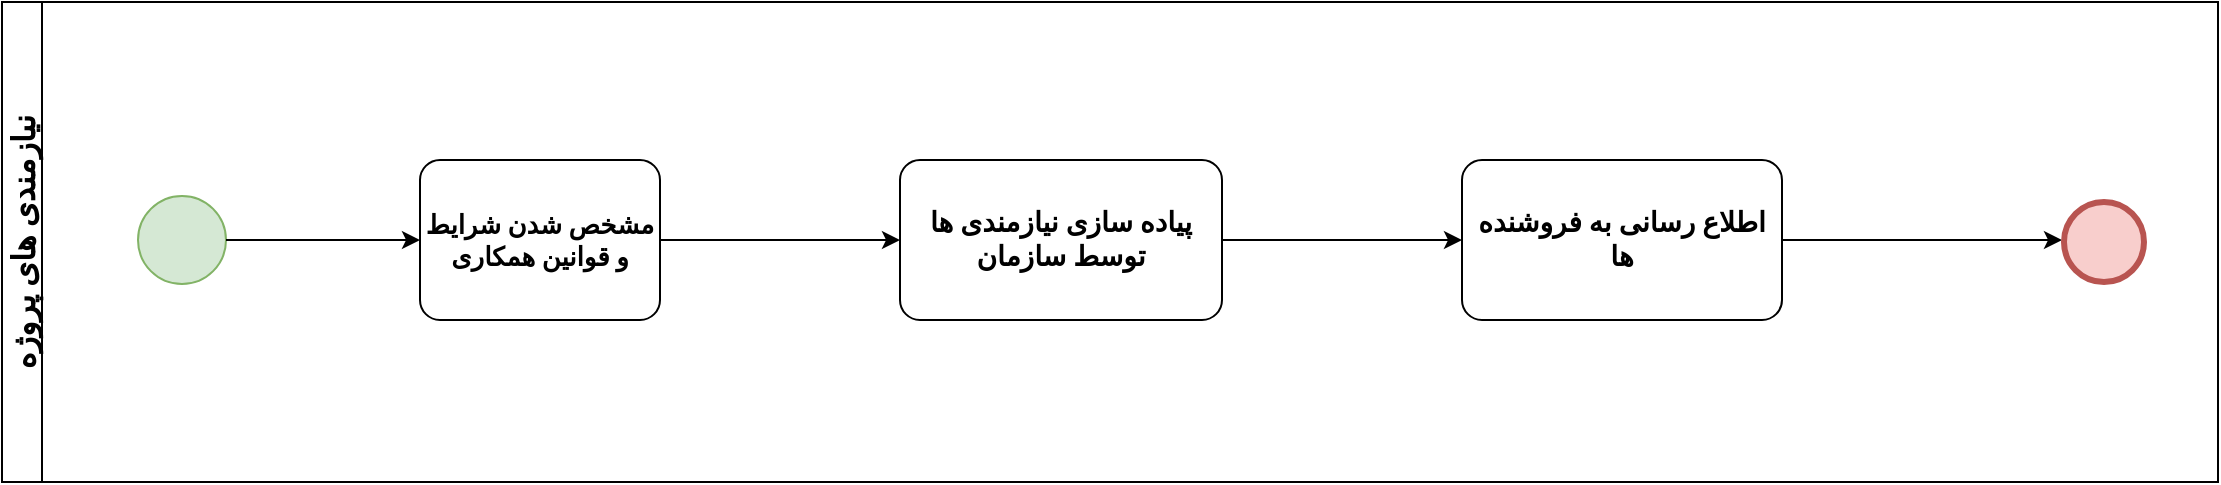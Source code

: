 <mxfile version="22.1.7" type="google" pages="3">
  <diagram name="Project Requirements" id="TyNxZk5SOkfh-0pnhYMA">
    <mxGraphModel grid="1" page="1" gridSize="10" guides="1" tooltips="1" connect="1" arrows="1" fold="1" pageScale="1" pageWidth="1169" pageHeight="827" background="none" math="0" shadow="0">
      <root>
        <mxCell id="p0HO7M8mRJkpUF3XOM-y-0" />
        <mxCell id="p0HO7M8mRJkpUF3XOM-y-1" parent="p0HO7M8mRJkpUF3XOM-y-0" />
        <mxCell id="p0HO7M8mRJkpUF3XOM-y-7" value="&lt;font style=&quot;font-size: 16px;&quot; face=&quot;Tahoma&quot;&gt;نیازمندی های پروژه&lt;/font&gt;" style="swimlane;html=1;childLayout=stackLayout;resizeParent=1;resizeParentMax=0;horizontal=0;startSize=20;horizontalStack=0;whiteSpace=wrap;" vertex="1" parent="p0HO7M8mRJkpUF3XOM-y-1">
          <mxGeometry x="92" y="-526" width="1108" height="240" as="geometry" />
        </mxCell>
        <mxCell id="p0HO7M8mRJkpUF3XOM-y-8" value="" style="points=[[0.145,0.145,0],[0.5,0,0],[0.855,0.145,0],[1,0.5,0],[0.855,0.855,0],[0.5,1,0],[0.145,0.855,0],[0,0.5,0]];shape=mxgraph.bpmn.event;html=1;verticalLabelPosition=bottom;labelBackgroundColor=#ffffff;verticalAlign=top;align=center;perimeter=ellipsePerimeter;outlineConnect=0;aspect=fixed;outline=standard;symbol=general;fillColor=#d5e8d4;strokeColor=#82b366;" vertex="1" parent="p0HO7M8mRJkpUF3XOM-y-1">
          <mxGeometry x="160" y="-429" width="44" height="44" as="geometry" />
        </mxCell>
        <mxCell id="p0HO7M8mRJkpUF3XOM-y-9" value="&lt;font style=&quot;font-size: 13px;&quot; face=&quot;Tahoma&quot;&gt;&lt;b&gt;مشخص شدن شرایط و قوانین همکاری&lt;/b&gt;&lt;/font&gt;&lt;span id=&quot;docs-internal-guid-c54ab22c-7fff-621e-ea9a-f7a90656187b&quot;&gt;&lt;/span&gt;&lt;span id=&quot;docs-internal-guid-c54ab22c-7fff-621e-ea9a-f7a90656187b&quot;&gt;&lt;/span&gt;" style="points=[[0.25,0,0],[0.5,0,0],[0.75,0,0],[1,0.25,0],[1,0.5,0],[1,0.75,0],[0.75,1,0],[0.5,1,0],[0.25,1,0],[0,0.75,0],[0,0.5,0],[0,0.25,0]];shape=mxgraph.bpmn.task;whiteSpace=wrap;rectStyle=rounded;size=10;html=1;container=1;expand=0;collapsible=0;taskMarker=abstract;" vertex="1" parent="p0HO7M8mRJkpUF3XOM-y-1">
          <mxGeometry x="301" y="-447" width="120" height="80" as="geometry" />
        </mxCell>
        <mxCell id="p0HO7M8mRJkpUF3XOM-y-10" value="&lt;font style=&quot;font-size: 14px;&quot; face=&quot;Tahoma&quot;&gt;&lt;b&gt;پیاده سازی نیازمندی ها توسط سازمان&lt;/b&gt;&lt;/font&gt;&lt;span id=&quot;docs-internal-guid-b073a8cf-7fff-5089-b941-b33d490f5552&quot;&gt;&lt;/span&gt;" style="points=[[0.25,0,0],[0.5,0,0],[0.75,0,0],[1,0.25,0],[1,0.5,0],[1,0.75,0],[0.75,1,0],[0.5,1,0],[0.25,1,0],[0,0.75,0],[0,0.5,0],[0,0.25,0]];shape=mxgraph.bpmn.task;whiteSpace=wrap;rectStyle=rounded;size=10;html=1;container=1;expand=0;collapsible=0;taskMarker=abstract;" vertex="1" parent="p0HO7M8mRJkpUF3XOM-y-1">
          <mxGeometry x="541" y="-447" width="161" height="80" as="geometry" />
        </mxCell>
        <mxCell id="p0HO7M8mRJkpUF3XOM-y-11" style="edgeStyle=orthogonalEdgeStyle;rounded=0;orthogonalLoop=1;jettySize=auto;html=1;" edge="1" parent="p0HO7M8mRJkpUF3XOM-y-1" source="p0HO7M8mRJkpUF3XOM-y-12">
          <mxGeometry relative="1" as="geometry">
            <mxPoint x="1122" y="-407" as="targetPoint" />
          </mxGeometry>
        </mxCell>
        <mxCell id="p0HO7M8mRJkpUF3XOM-y-12" value="&lt;font style=&quot;font-size: 14px;&quot; face=&quot;Tahoma&quot;&gt;&lt;b&gt;اطلاع رسانی به فروشنده ها&lt;/b&gt;&lt;/font&gt;" style="points=[[0.25,0,0],[0.5,0,0],[0.75,0,0],[1,0.25,0],[1,0.5,0],[1,0.75,0],[0.75,1,0],[0.5,1,0],[0.25,1,0],[0,0.75,0],[0,0.5,0],[0,0.25,0]];shape=mxgraph.bpmn.task;whiteSpace=wrap;rectStyle=rounded;size=10;html=1;container=1;expand=0;collapsible=0;taskMarker=abstract;" vertex="1" parent="p0HO7M8mRJkpUF3XOM-y-1">
          <mxGeometry x="822" y="-447" width="160" height="80" as="geometry" />
        </mxCell>
        <mxCell id="p0HO7M8mRJkpUF3XOM-y-13" value="" style="points=[[0.145,0.145,0],[0.5,0,0],[0.855,0.145,0],[1,0.5,0],[0.855,0.855,0],[0.5,1,0],[0.145,0.855,0],[0,0.5,0]];shape=mxgraph.bpmn.event;html=1;verticalLabelPosition=bottom;labelBackgroundColor=#ffffff;verticalAlign=top;align=center;perimeter=ellipsePerimeter;outlineConnect=0;aspect=fixed;outline=end;symbol=terminate2;fillColor=#f8cecc;strokeColor=#b85450;" vertex="1" parent="p0HO7M8mRJkpUF3XOM-y-1">
          <mxGeometry x="1123" y="-426" width="40" height="40" as="geometry" />
        </mxCell>
        <mxCell id="p0HO7M8mRJkpUF3XOM-y-14" style="edgeStyle=orthogonalEdgeStyle;rounded=0;orthogonalLoop=1;jettySize=auto;html=1;entryX=0;entryY=0.5;entryDx=0;entryDy=0;entryPerimeter=0;" edge="1" parent="p0HO7M8mRJkpUF3XOM-y-1" source="p0HO7M8mRJkpUF3XOM-y-10" target="p0HO7M8mRJkpUF3XOM-y-12">
          <mxGeometry relative="1" as="geometry" />
        </mxCell>
        <mxCell id="p0HO7M8mRJkpUF3XOM-y-15" style="edgeStyle=orthogonalEdgeStyle;rounded=0;orthogonalLoop=1;jettySize=auto;html=1;exitX=1;exitY=0.5;exitDx=0;exitDy=0;exitPerimeter=0;entryX=0;entryY=0.5;entryDx=0;entryDy=0;entryPerimeter=0;" edge="1" parent="p0HO7M8mRJkpUF3XOM-y-1" source="p0HO7M8mRJkpUF3XOM-y-8" target="p0HO7M8mRJkpUF3XOM-y-9">
          <mxGeometry relative="1" as="geometry" />
        </mxCell>
        <mxCell id="p0HO7M8mRJkpUF3XOM-y-16" style="edgeStyle=orthogonalEdgeStyle;rounded=0;orthogonalLoop=1;jettySize=auto;html=1;exitX=1;exitY=0.5;exitDx=0;exitDy=0;exitPerimeter=0;entryX=0;entryY=0.5;entryDx=0;entryDy=0;entryPerimeter=0;" edge="1" parent="p0HO7M8mRJkpUF3XOM-y-1" source="p0HO7M8mRJkpUF3XOM-y-9" target="p0HO7M8mRJkpUF3XOM-y-10">
          <mxGeometry relative="1" as="geometry" />
        </mxCell>
      </root>
    </mxGraphModel>
  </diagram>
  <diagram id="6a731a19-8d31-9384-78a2-239565b7b9f0" name="Process Design v1.0">
    <mxGraphModel grid="1" page="1" gridSize="10" guides="1" tooltips="1" connect="1" arrows="1" fold="1" pageScale="1" pageWidth="1169" pageHeight="827" background="none" math="0" shadow="0">
      <root>
        <mxCell id="0" />
        <mxCell id="1" parent="0" />
        <mxCell id="6AgyvYlonu15ztxGsik_-144" value="شروع همکاری" style="swimlane;html=1;childLayout=stackLayout;resizeParent=1;resizeParentMax=0;horizontal=0;startSize=20;horizontalStack=0;whiteSpace=wrap;fontFamily=Tahoma;fontSize=18;verticalAlign=middle;spacingTop=4;spacingBottom=4;spacingRight=4;align=center;" vertex="1" parent="1">
          <mxGeometry x="78" y="-343" width="2080" height="700" as="geometry" />
        </mxCell>
        <mxCell id="6AgyvYlonu15ztxGsik_-145" value="&lt;font style=&quot;font-size: 16px;&quot; face=&quot;Tahoma&quot;&gt;فروشنده&lt;/font&gt;" style="swimlane;html=1;startSize=30;horizontal=0;" vertex="1" parent="6AgyvYlonu15ztxGsik_-144">
          <mxGeometry x="20" width="2060" height="320" as="geometry" />
        </mxCell>
        <mxCell id="u3QRS2MbkqJg1PPQHaC3-64" value="&lt;font style=&quot;font-size: 12px;&quot; face=&quot;Tahoma&quot;&gt;شرایط فراهم؟&lt;/font&gt;" style="points=[[0.25,0.25,0],[0.5,0,0],[0.75,0.25,0],[1,0.5,0],[0.75,0.75,0],[0.5,1,0],[0.25,0.75,0],[0,0.5,0]];shape=mxgraph.bpmn.gateway2;html=1;verticalLabelPosition=bottom;labelBackgroundColor=#ffffff;verticalAlign=top;align=center;perimeter=rhombusPerimeter;outlineConnect=0;outline=none;symbol=none;" vertex="1" parent="6AgyvYlonu15ztxGsik_-145">
          <mxGeometry x="730.75" y="53.5" width="50" height="50" as="geometry" />
        </mxCell>
        <mxCell id="KckINlZljK_ZA74foRYZ-61" value="&lt;font size=&quot;1&quot; style=&quot;&quot; face=&quot;Tahoma&quot;&gt;&lt;b style=&quot;font-size: 16px;&quot;&gt;تصمیم به فراهم کردن شرایط&lt;/b&gt;&lt;/font&gt;" style="points=[[0.25,0,0],[0.5,0,0],[0.75,0,0],[1,0.25,0],[1,0.5,0],[1,0.75,0],[0.75,1,0],[0.5,1,0],[0.25,1,0],[0,0.75,0],[0,0.5,0],[0,0.25,0]];shape=mxgraph.bpmn.task;whiteSpace=wrap;rectStyle=rounded;size=10;html=1;container=1;expand=0;collapsible=0;taskMarker=abstract;" vertex="1" parent="6AgyvYlonu15ztxGsik_-145">
          <mxGeometry x="687" y="213" width="136.5" height="80" as="geometry" />
        </mxCell>
        <mxCell id="KckINlZljK_ZA74foRYZ-63" style="edgeStyle=orthogonalEdgeStyle;rounded=0;orthogonalLoop=1;jettySize=auto;html=1;entryX=0.5;entryY=0;entryDx=0;entryDy=0;entryPerimeter=0;" edge="1" parent="6AgyvYlonu15ztxGsik_-145" target="KckINlZljK_ZA74foRYZ-61">
          <mxGeometry relative="1" as="geometry">
            <mxPoint x="754.818" y="103.432" as="sourcePoint" />
          </mxGeometry>
        </mxCell>
        <mxCell id="KckINlZljK_ZA74foRYZ-90" value="&lt;font face=&quot;Tahoma&quot;&gt;خیر&lt;/font&gt;" style="edgeLabel;html=1;align=center;verticalAlign=middle;resizable=0;points=[];" connectable="0" vertex="1" parent="KckINlZljK_ZA74foRYZ-63">
          <mxGeometry x="0.022" y="-6" relative="1" as="geometry">
            <mxPoint x="-9" y="1" as="offset" />
          </mxGeometry>
        </mxCell>
        <mxCell id="KckINlZljK_ZA74foRYZ-64" value="&lt;font face=&quot;Tahoma&quot;&gt;همکاری؟&lt;/font&gt;" style="points=[[0.25,0.25,0],[0.5,0,0],[0.75,0.25,0],[1,0.5,0],[0.75,0.75,0],[0.5,1,0],[0.25,0.75,0],[0,0.5,0]];shape=mxgraph.bpmn.gateway2;html=1;verticalLabelPosition=bottom;labelBackgroundColor=#ffffff;verticalAlign=top;align=center;perimeter=rhombusPerimeter;outlineConnect=0;outline=none;symbol=none;" vertex="1" parent="6AgyvYlonu15ztxGsik_-145">
          <mxGeometry x="592" y="231" width="43" height="43" as="geometry" />
        </mxCell>
        <mxCell id="KckINlZljK_ZA74foRYZ-65" style="edgeStyle=orthogonalEdgeStyle;rounded=0;orthogonalLoop=1;jettySize=auto;html=1;exitX=0;exitY=0.5;exitDx=0;exitDy=0;exitPerimeter=0;entryX=1;entryY=0.5;entryDx=0;entryDy=0;entryPerimeter=0;" edge="1" parent="6AgyvYlonu15ztxGsik_-145" source="KckINlZljK_ZA74foRYZ-61" target="KckINlZljK_ZA74foRYZ-64">
          <mxGeometry relative="1" as="geometry" />
        </mxCell>
        <mxCell id="6AgyvYlonu15ztxGsik_-148" value="&lt;font style=&quot;font-size: 16px;&quot; face=&quot;Tahoma&quot;&gt;سازمان&lt;/font&gt;" style="swimlane;html=1;startSize=30;horizontal=0;" vertex="1" parent="6AgyvYlonu15ztxGsik_-144">
          <mxGeometry x="20" y="320" width="2060" height="380" as="geometry" />
        </mxCell>
        <mxCell id="KckINlZljK_ZA74foRYZ-75" value="&lt;b&gt;&lt;font style=&quot;font-size: 16px;&quot; face=&quot;Tahoma&quot;&gt;امضای قرارداد&lt;/font&gt;&lt;/b&gt;" style="points=[[0.25,0,0],[0.5,0,0],[0.75,0,0],[1,0.25,0],[1,0.5,0],[1,0.75,0],[0.75,1,0],[0.5,1,0],[0.25,1,0],[0,0.75,0],[0,0.5,0],[0,0.25,0]];shape=mxgraph.bpmn.task;whiteSpace=wrap;rectStyle=rounded;size=10;html=1;container=1;expand=0;collapsible=0;taskMarker=abstract;" vertex="1" parent="6AgyvYlonu15ztxGsik_-148">
          <mxGeometry x="1453" y="278" width="120" height="80" as="geometry" />
        </mxCell>
        <mxCell id="KckINlZljK_ZA74foRYZ-78" value="&lt;font style=&quot;font-size: 16px;&quot; face=&quot;Tahoma&quot;&gt;&lt;b&gt;بررسی قرارداد&lt;/b&gt;&lt;/font&gt;" style="points=[[0.25,0,0],[0.5,0,0],[0.75,0,0],[1,0.25,0],[1,0.5,0],[1,0.75,0],[0.75,1,0],[0.5,1,0],[0.25,1,0],[0,0.75,0],[0,0.5,0],[0,0.25,0]];shape=mxgraph.bpmn.task;whiteSpace=wrap;rectStyle=rounded;size=10;html=1;container=1;expand=0;collapsible=0;taskMarker=abstract;" vertex="1" parent="6AgyvYlonu15ztxGsik_-148">
          <mxGeometry x="1643" y="278" width="120" height="80" as="geometry" />
        </mxCell>
        <mxCell id="KckINlZljK_ZA74foRYZ-79" style="edgeStyle=orthogonalEdgeStyle;rounded=0;orthogonalLoop=1;jettySize=auto;html=1;exitX=1;exitY=0.5;exitDx=0;exitDy=0;exitPerimeter=0;entryX=0;entryY=0.5;entryDx=0;entryDy=0;entryPerimeter=0;" edge="1" parent="6AgyvYlonu15ztxGsik_-148" source="KckINlZljK_ZA74foRYZ-75" target="KckINlZljK_ZA74foRYZ-78">
          <mxGeometry relative="1" as="geometry" />
        </mxCell>
        <mxCell id="KckINlZljK_ZA74foRYZ-80" value="&lt;font face=&quot;Tahoma&quot;&gt;قرارداد معتبر؟&lt;/font&gt;" style="points=[[0.25,0.25,0],[0.5,0,0],[0.75,0.25,0],[1,0.5,0],[0.75,0.75,0],[0.5,1,0],[0.25,0.75,0],[0,0.5,0]];shape=mxgraph.bpmn.gateway2;html=1;verticalLabelPosition=bottom;labelBackgroundColor=#ffffff;verticalAlign=top;align=center;perimeter=rhombusPerimeter;outlineConnect=0;outline=none;symbol=none;" vertex="1" parent="6AgyvYlonu15ztxGsik_-148">
          <mxGeometry x="1823" y="293" width="50" height="50" as="geometry" />
        </mxCell>
        <mxCell id="KckINlZljK_ZA74foRYZ-81" style="edgeStyle=orthogonalEdgeStyle;rounded=0;orthogonalLoop=1;jettySize=auto;html=1;exitX=1;exitY=0.5;exitDx=0;exitDy=0;exitPerimeter=0;entryX=0;entryY=0.5;entryDx=0;entryDy=0;entryPerimeter=0;" edge="1" parent="6AgyvYlonu15ztxGsik_-148" source="KckINlZljK_ZA74foRYZ-78" target="KckINlZljK_ZA74foRYZ-80">
          <mxGeometry relative="1" as="geometry" />
        </mxCell>
        <mxCell id="KckINlZljK_ZA74foRYZ-82" value="&lt;b&gt;&lt;font face=&quot;Tahoma&quot; style=&quot;font-size: 16px;&quot;&gt;دادن دسترسی به فروشنده&amp;nbsp;&lt;/font&gt;&lt;/b&gt;" style="points=[[0.25,0,0],[0.5,0,0],[0.75,0,0],[1,0.25,0],[1,0.5,0],[1,0.75,0],[0.75,1,0],[0.5,1,0],[0.25,1,0],[0,0.75,0],[0,0.5,0],[0,0.25,0]];shape=mxgraph.bpmn.task;whiteSpace=wrap;rectStyle=rounded;size=10;html=1;container=1;expand=0;collapsible=0;taskMarker=abstract;" vertex="1" parent="6AgyvYlonu15ztxGsik_-148">
          <mxGeometry x="1924" y="278" width="120" height="80" as="geometry" />
        </mxCell>
        <mxCell id="KckINlZljK_ZA74foRYZ-88" style="edgeStyle=orthogonalEdgeStyle;rounded=0;orthogonalLoop=1;jettySize=auto;html=1;exitX=0.5;exitY=0;exitDx=0;exitDy=0;exitPerimeter=0;entryX=0.5;entryY=0;entryDx=0;entryDy=0;entryPerimeter=0;" edge="1" parent="6AgyvYlonu15ztxGsik_-148" source="KckINlZljK_ZA74foRYZ-80" target="KckINlZljK_ZA74foRYZ-75">
          <mxGeometry relative="1" as="geometry">
            <Array as="points">
              <mxPoint x="1848" y="223" />
              <mxPoint x="1513" y="223" />
            </Array>
          </mxGeometry>
        </mxCell>
        <mxCell id="KckINlZljK_ZA74foRYZ-91" style="edgeStyle=orthogonalEdgeStyle;rounded=0;orthogonalLoop=1;jettySize=auto;html=1;exitX=1;exitY=0.5;exitDx=0;exitDy=0;exitPerimeter=0;entryX=0;entryY=0.5;entryDx=0;entryDy=0;entryPerimeter=0;" edge="1" parent="6AgyvYlonu15ztxGsik_-148" source="KckINlZljK_ZA74foRYZ-80" target="KckINlZljK_ZA74foRYZ-82">
          <mxGeometry relative="1" as="geometry" />
        </mxCell>
        <mxCell id="-D4--cLUKDxcBOZkMb40-79" value="" style="points=[[0.145,0.145,0],[0.5,0,0],[0.855,0.145,0],[1,0.5,0],[0.855,0.855,0],[0.5,1,0],[0.145,0.855,0],[0,0.5,0]];shape=mxgraph.bpmn.event;html=1;verticalLabelPosition=bottom;labelBackgroundColor=#ffffff;verticalAlign=top;align=center;perimeter=ellipsePerimeter;outlineConnect=0;aspect=fixed;outline=standard;symbol=general;fillColor=#d5e8d4;strokeColor=#82b366;" vertex="1" parent="1">
          <mxGeometry x="147" y="-286" width="44" height="44" as="geometry" />
        </mxCell>
        <mxCell id="-D4--cLUKDxcBOZkMb40-80" value="&lt;font size=&quot;1&quot; style=&quot;&quot; face=&quot;Tahoma&quot;&gt;&lt;b style=&quot;font-size: 16px;&quot;&gt;ارسال درخواست&lt;/b&gt;&lt;/font&gt;" style="points=[[0.25,0,0],[0.5,0,0],[0.75,0,0],[1,0.25,0],[1,0.5,0],[1,0.75,0],[0.75,1,0],[0.5,1,0],[0.25,1,0],[0,0.75,0],[0,0.5,0],[0,0.25,0]];shape=mxgraph.bpmn.task;whiteSpace=wrap;rectStyle=rounded;size=10;html=1;container=1;expand=0;collapsible=0;taskMarker=abstract;" vertex="1" parent="1">
          <mxGeometry x="974" y="-304" width="140" height="80" as="geometry" />
        </mxCell>
        <mxCell id="-D4--cLUKDxcBOZkMb40-83" value="&lt;font style=&quot;font-size: 16px;&quot; face=&quot;Tahoma&quot;&gt;&lt;b&gt;ارزیابی اطلاعات&lt;/b&gt;&lt;/font&gt;" style="points=[[0.25,0,0],[0.5,0,0],[0.75,0,0],[1,0.25,0],[1,0.5,0],[1,0.75,0],[0.75,1,0],[0.5,1,0],[0.25,1,0],[0,0.75,0],[0,0.5,0],[0,0.25,0]];shape=mxgraph.bpmn.task;whiteSpace=wrap;rectStyle=rounded;size=10;html=1;container=1;expand=0;collapsible=0;taskMarker=abstract;" vertex="1" parent="1">
          <mxGeometry x="975" y="54" width="139" height="80" as="geometry" />
        </mxCell>
        <mxCell id="-D4--cLUKDxcBOZkMb40-86" style="edgeStyle=orthogonalEdgeStyle;rounded=0;orthogonalLoop=1;jettySize=auto;html=1;exitX=0.5;exitY=1;exitDx=0;exitDy=0;exitPerimeter=0;entryX=0.5;entryY=0;entryDx=0;entryDy=0;entryPerimeter=0;" edge="1" parent="1" source="-D4--cLUKDxcBOZkMb40-80" target="-D4--cLUKDxcBOZkMb40-83">
          <mxGeometry relative="1" as="geometry" />
        </mxCell>
        <mxCell id="-D4--cLUKDxcBOZkMb40-87" value="&lt;font style=&quot;font-size: 13px;&quot; face=&quot;Tahoma&quot;&gt;اطلاعات معتبر؟&lt;/font&gt;" style="points=[[0.25,0.25,0],[0.5,0,0],[0.75,0.25,0],[1,0.5,0],[0.75,0.75,0],[0.5,1,0],[0.25,0.75,0],[0,0.5,0]];shape=mxgraph.bpmn.gateway2;html=1;verticalLabelPosition=bottom;labelBackgroundColor=#ffffff;verticalAlign=top;align=center;perimeter=rhombusPerimeter;outlineConnect=0;outline=none;symbol=none;" vertex="1" parent="1">
          <mxGeometry x="1192" y="73" width="45" height="42" as="geometry" />
        </mxCell>
        <mxCell id="-D4--cLUKDxcBOZkMb40-88" style="edgeStyle=orthogonalEdgeStyle;rounded=0;orthogonalLoop=1;jettySize=auto;html=1;exitX=1;exitY=0.5;exitDx=0;exitDy=0;exitPerimeter=0;entryX=0;entryY=0.5;entryDx=0;entryDy=0;entryPerimeter=0;" edge="1" parent="1" source="-D4--cLUKDxcBOZkMb40-83" target="-D4--cLUKDxcBOZkMb40-87">
          <mxGeometry relative="1" as="geometry" />
        </mxCell>
        <mxCell id="-D4--cLUKDxcBOZkMb40-89" value="" style="points=[[0.145,0.145,0],[0.5,0,0],[0.855,0.145,0],[1,0.5,0],[0.855,0.855,0],[0.5,1,0],[0.145,0.855,0],[0,0.5,0]];shape=mxgraph.bpmn.event;html=1;verticalLabelPosition=bottom;labelBackgroundColor=#ffffff;verticalAlign=top;align=center;perimeter=ellipsePerimeter;outlineConnect=0;aspect=fixed;outline=end;symbol=terminate2;fillColor=#f8cecc;strokeColor=#b85450;" vertex="1" parent="1">
          <mxGeometry x="1340" y="74" width="40" height="40" as="geometry" />
        </mxCell>
        <mxCell id="-D4--cLUKDxcBOZkMb40-90" style="edgeStyle=orthogonalEdgeStyle;rounded=0;orthogonalLoop=1;jettySize=auto;html=1;exitX=1;exitY=0.5;exitDx=0;exitDy=0;exitPerimeter=0;entryX=0;entryY=0.5;entryDx=0;entryDy=0;entryPerimeter=0;" edge="1" parent="1" source="-D4--cLUKDxcBOZkMb40-87" target="-D4--cLUKDxcBOZkMb40-89">
          <mxGeometry relative="1" as="geometry" />
        </mxCell>
        <mxCell id="-D4--cLUKDxcBOZkMb40-91" value="&lt;font style=&quot;font-size: 14px;&quot; face=&quot;Tahoma&quot;&gt;خیر&lt;/font&gt;" style="text;html=1;align=center;verticalAlign=middle;resizable=0;points=[];autosize=1;strokeColor=none;fillColor=none;" vertex="1" parent="1">
          <mxGeometry x="1275" y="66" width="40" height="30" as="geometry" />
        </mxCell>
        <mxCell id="-D4--cLUKDxcBOZkMb40-92" value="&lt;font face=&quot;Tahoma&quot; style=&quot;font-size: 16px;&quot;&gt;&lt;b&gt;انتخاب فروشنده&lt;/b&gt;&lt;/font&gt;" style="points=[[0.25,0,0],[0.5,0,0],[0.75,0,0],[1,0.25,0],[1,0.5,0],[1,0.75,0],[0.75,1,0],[0.5,1,0],[0.25,1,0],[0,0.75,0],[0,0.5,0],[0,0.25,0]];shape=mxgraph.bpmn.task;whiteSpace=wrap;rectStyle=rounded;size=10;html=1;container=1;expand=0;collapsible=0;taskMarker=abstract;" vertex="1" parent="1">
          <mxGeometry x="1150" y="255" width="130" height="80" as="geometry" />
        </mxCell>
        <mxCell id="-D4--cLUKDxcBOZkMb40-93" style="edgeStyle=orthogonalEdgeStyle;rounded=0;orthogonalLoop=1;jettySize=auto;html=1;exitX=0.5;exitY=1;exitDx=0;exitDy=0;exitPerimeter=0;entryX=0.5;entryY=0;entryDx=0;entryDy=0;entryPerimeter=0;" edge="1" parent="1" source="-D4--cLUKDxcBOZkMb40-87" target="-D4--cLUKDxcBOZkMb40-92">
          <mxGeometry relative="1" as="geometry" />
        </mxCell>
        <mxCell id="-D4--cLUKDxcBOZkMb40-94" value="&lt;font face=&quot;Tahoma&quot; style=&quot;font-size: 12px;&quot;&gt;بله&lt;/font&gt;" style="text;html=1;align=center;verticalAlign=middle;resizable=0;points=[];autosize=1;strokeColor=none;fillColor=none;" vertex="1" parent="1">
          <mxGeometry x="1178" y="177" width="40" height="30" as="geometry" />
        </mxCell>
        <mxCell id="u3QRS2MbkqJg1PPQHaC3-60" value="&lt;font style=&quot;font-size: 16px;&quot; face=&quot;Tahoma&quot;&gt;&lt;b&gt;تصمیم به همکاری&lt;/b&gt;&lt;/font&gt;" style="points=[[0.25,0,0],[0.5,0,0],[0.75,0,0],[1,0.25,0],[1,0.5,0],[1,0.75,0],[0.75,1,0],[0.5,1,0],[0.25,1,0],[0,0.75,0],[0,0.5,0],[0,0.25,0]];shape=mxgraph.bpmn.task;whiteSpace=wrap;rectStyle=rounded;size=10;html=1;container=1;expand=0;collapsible=0;taskMarker=abstract;" vertex="1" parent="1">
          <mxGeometry x="249" y="-304" width="120" height="80" as="geometry" />
        </mxCell>
        <mxCell id="u3QRS2MbkqJg1PPQHaC3-61" value="&lt;b&gt;&lt;font style=&quot;font-size: 16px;&quot; face=&quot;Tahoma&quot;&gt;مطالعه نحوه&amp;nbsp; شروع همکاری و بررسی فراهم بودن شرایط&lt;br&gt;&lt;/font&gt;&lt;/b&gt;" style="points=[[0.25,0,0],[0.5,0,0],[0.75,0,0],[1,0.25,0],[1,0.5,0],[1,0.75,0],[0.75,1,0],[0.5,1,0],[0.25,1,0],[0,0.75,0],[0,0.5,0],[0,0.25,0]];shape=mxgraph.bpmn.task;whiteSpace=wrap;rectStyle=rounded;size=10;html=1;container=1;expand=0;collapsible=0;taskMarker=abstract;" vertex="1" parent="1">
          <mxGeometry x="449" y="-310" width="180" height="91" as="geometry" />
        </mxCell>
        <mxCell id="u3QRS2MbkqJg1PPQHaC3-62" style="edgeStyle=orthogonalEdgeStyle;rounded=0;orthogonalLoop=1;jettySize=auto;html=1;exitX=1;exitY=0.5;exitDx=0;exitDy=0;exitPerimeter=0;entryX=0;entryY=0.5;entryDx=0;entryDy=0;entryPerimeter=0;" edge="1" parent="1" source="-D4--cLUKDxcBOZkMb40-79" target="u3QRS2MbkqJg1PPQHaC3-60">
          <mxGeometry relative="1" as="geometry" />
        </mxCell>
        <mxCell id="u3QRS2MbkqJg1PPQHaC3-63" style="edgeStyle=orthogonalEdgeStyle;rounded=0;orthogonalLoop=1;jettySize=auto;html=1;exitX=1;exitY=0.5;exitDx=0;exitDy=0;exitPerimeter=0;entryX=0;entryY=0.5;entryDx=0;entryDy=0;entryPerimeter=0;" edge="1" parent="1" source="u3QRS2MbkqJg1PPQHaC3-60" target="u3QRS2MbkqJg1PPQHaC3-61">
          <mxGeometry relative="1" as="geometry" />
        </mxCell>
        <mxCell id="u3QRS2MbkqJg1PPQHaC3-66" style="edgeStyle=orthogonalEdgeStyle;rounded=0;orthogonalLoop=1;jettySize=auto;html=1;exitX=1;exitY=0.5;exitDx=0;exitDy=0;exitPerimeter=0;entryX=0;entryY=0.5;entryDx=0;entryDy=0;entryPerimeter=0;" edge="1" parent="1" source="u3QRS2MbkqJg1PPQHaC3-64" target="-D4--cLUKDxcBOZkMb40-80">
          <mxGeometry relative="1" as="geometry" />
        </mxCell>
        <mxCell id="u3QRS2MbkqJg1PPQHaC3-67" value="&lt;font face=&quot;Tahoma&quot; style=&quot;font-size: 14px;&quot;&gt;بله&lt;/font&gt;" style="text;html=1;align=center;verticalAlign=middle;resizable=0;points=[];autosize=1;strokeColor=none;fillColor=none;" vertex="1" parent="1">
          <mxGeometry x="908" y="-295" width="40" height="30" as="geometry" />
        </mxCell>
        <mxCell id="KckINlZljK_ZA74foRYZ-60" style="edgeStyle=orthogonalEdgeStyle;rounded=0;orthogonalLoop=1;jettySize=auto;html=1;exitX=1;exitY=0.5;exitDx=0;exitDy=0;exitPerimeter=0;entryX=0;entryY=0.5;entryDx=0;entryDy=0;entryPerimeter=0;" edge="1" parent="1" source="u3QRS2MbkqJg1PPQHaC3-61" target="u3QRS2MbkqJg1PPQHaC3-64">
          <mxGeometry relative="1" as="geometry" />
        </mxCell>
        <mxCell id="KckINlZljK_ZA74foRYZ-66" value="&lt;b&gt;&lt;font face=&quot;Tahoma&quot; style=&quot;font-size: 16px;&quot;&gt;فراهم کردن شرایط&lt;/font&gt;&lt;/b&gt;" style="points=[[0.25,0,0],[0.5,0,0],[0.75,0,0],[1,0.25,0],[1,0.5,0],[1,0.75,0],[0.75,1,0],[0.5,1,0],[0.25,1,0],[0,0.75,0],[0,0.5,0],[0,0.25,0]];shape=mxgraph.bpmn.task;whiteSpace=wrap;rectStyle=rounded;size=10;html=1;container=1;expand=0;collapsible=0;taskMarker=abstract;" vertex="1" parent="1">
          <mxGeometry x="459" y="-125" width="160" height="80" as="geometry" />
        </mxCell>
        <mxCell id="KckINlZljK_ZA74foRYZ-68" style="edgeStyle=orthogonalEdgeStyle;rounded=0;orthogonalLoop=1;jettySize=auto;html=1;entryX=0.5;entryY=1;entryDx=0;entryDy=0;entryPerimeter=0;" edge="1" parent="1" source="KckINlZljK_ZA74foRYZ-66" target="u3QRS2MbkqJg1PPQHaC3-61">
          <mxGeometry relative="1" as="geometry" />
        </mxCell>
        <mxCell id="KckINlZljK_ZA74foRYZ-69" style="edgeStyle=orthogonalEdgeStyle;rounded=0;orthogonalLoop=1;jettySize=auto;html=1;exitX=0;exitY=0.5;exitDx=0;exitDy=0;exitPerimeter=0;entryX=1.006;entryY=0.425;entryDx=0;entryDy=0;entryPerimeter=0;" edge="1" parent="1" source="KckINlZljK_ZA74foRYZ-64" target="KckINlZljK_ZA74foRYZ-66">
          <mxGeometry relative="1" as="geometry" />
        </mxCell>
        <mxCell id="KckINlZljK_ZA74foRYZ-70" value="&lt;font face=&quot;Tahoma&quot;&gt;بله&lt;/font&gt;" style="text;html=1;align=center;verticalAlign=middle;resizable=0;points=[];autosize=1;strokeColor=none;fillColor=none;" vertex="1" parent="1">
          <mxGeometry x="638" y="-116" width="40" height="30" as="geometry" />
        </mxCell>
        <mxCell id="KckINlZljK_ZA74foRYZ-71" value="&lt;font face=&quot;Tahoma&quot;&gt;انتخاب؟&lt;/font&gt;" style="points=[[0.25,0.25,0],[0.5,0,0],[0.75,0.25,0],[1,0.5,0],[0.75,0.75,0],[0.5,1,0],[0.25,0.75,0],[0,0.5,0]];shape=mxgraph.bpmn.gateway2;html=1;verticalLabelPosition=bottom;labelBackgroundColor=#ffffff;verticalAlign=top;align=center;perimeter=rhombusPerimeter;outlineConnect=0;outline=none;symbol=none;" vertex="1" parent="1">
          <mxGeometry x="1401" y="270" width="50" height="50" as="geometry" />
        </mxCell>
        <mxCell id="KckINlZljK_ZA74foRYZ-72" style="edgeStyle=orthogonalEdgeStyle;rounded=0;orthogonalLoop=1;jettySize=auto;html=1;entryX=0;entryY=0.5;entryDx=0;entryDy=0;entryPerimeter=0;" edge="1" parent="1" source="-D4--cLUKDxcBOZkMb40-92" target="KckINlZljK_ZA74foRYZ-71">
          <mxGeometry relative="1" as="geometry" />
        </mxCell>
        <mxCell id="KckINlZljK_ZA74foRYZ-73" style="edgeStyle=orthogonalEdgeStyle;rounded=0;orthogonalLoop=1;jettySize=auto;html=1;exitX=0.5;exitY=0;exitDx=0;exitDy=0;exitPerimeter=0;entryX=1;entryY=0.5;entryDx=0;entryDy=0;entryPerimeter=0;" edge="1" parent="1" source="KckINlZljK_ZA74foRYZ-71" target="-D4--cLUKDxcBOZkMb40-89">
          <mxGeometry relative="1" as="geometry" />
        </mxCell>
        <mxCell id="KckINlZljK_ZA74foRYZ-74" value="&lt;font face=&quot;Tahoma&quot;&gt;خیر&lt;br&gt;&lt;/font&gt;" style="edgeLabel;html=1;align=center;verticalAlign=middle;resizable=0;points=[];" connectable="0" vertex="1" parent="KckINlZljK_ZA74foRYZ-73">
          <mxGeometry x="-0.21" y="-2" relative="1" as="geometry">
            <mxPoint x="-18" as="offset" />
          </mxGeometry>
        </mxCell>
        <mxCell id="KckINlZljK_ZA74foRYZ-76" style="edgeStyle=orthogonalEdgeStyle;rounded=0;orthogonalLoop=1;jettySize=auto;html=1;exitX=1;exitY=0.5;exitDx=0;exitDy=0;exitPerimeter=0;entryX=0;entryY=0.5;entryDx=0;entryDy=0;entryPerimeter=0;" edge="1" parent="1" source="KckINlZljK_ZA74foRYZ-71" target="KckINlZljK_ZA74foRYZ-75">
          <mxGeometry relative="1" as="geometry" />
        </mxCell>
        <mxCell id="KckINlZljK_ZA74foRYZ-77" value="&lt;font face=&quot;Tahoma&quot;&gt;بله&lt;/font&gt;" style="text;html=1;align=center;verticalAlign=middle;resizable=0;points=[];autosize=1;strokeColor=none;fillColor=none;" vertex="1" parent="1">
          <mxGeometry x="1476" y="269" width="40" height="30" as="geometry" />
        </mxCell>
        <mxCell id="KckINlZljK_ZA74foRYZ-89" value="&lt;font face=&quot;Tahoma&quot;&gt;خیر&lt;/font&gt;" style="text;html=1;align=center;verticalAlign=middle;resizable=0;points=[];autosize=1;strokeColor=none;fillColor=none;" vertex="1" parent="1">
          <mxGeometry x="1939" y="213" width="40" height="30" as="geometry" />
        </mxCell>
        <mxCell id="KckINlZljK_ZA74foRYZ-92" value="&lt;font face=&quot;Tahoma&quot;&gt;بله&lt;/font&gt;" style="text;html=1;align=center;verticalAlign=middle;resizable=0;points=[];autosize=1;strokeColor=none;fillColor=none;" vertex="1" parent="1">
          <mxGeometry x="1973" y="268" width="40" height="30" as="geometry" />
        </mxCell>
        <mxCell id="KckINlZljK_ZA74foRYZ-99" value="" style="endArrow=classic;html=1;rounded=0;exitX=0.5;exitY=0;exitDx=0;exitDy=0;exitPerimeter=0;" edge="1" parent="1" source="KckINlZljK_ZA74foRYZ-82">
          <mxGeometry width="50" height="50" relative="1" as="geometry">
            <mxPoint x="2083.0" y="259" as="sourcePoint" />
            <mxPoint x="1360" y="74" as="targetPoint" />
            <Array as="points">
              <mxPoint x="2080" y="40" />
              <mxPoint x="1720" y="40" />
              <mxPoint x="1360" y="40" />
            </Array>
          </mxGeometry>
        </mxCell>
        <mxCell id="KckINlZljK_ZA74foRYZ-102" style="edgeStyle=orthogonalEdgeStyle;rounded=0;orthogonalLoop=1;jettySize=auto;html=1;exitX=0.5;exitY=1;exitDx=0;exitDy=0;exitPerimeter=0;entryX=0.5;entryY=1;entryDx=0;entryDy=0;entryPerimeter=0;" edge="1" parent="1" source="KckINlZljK_ZA74foRYZ-64" target="-D4--cLUKDxcBOZkMb40-89">
          <mxGeometry relative="1" as="geometry">
            <Array as="points">
              <mxPoint x="712" y="160" />
              <mxPoint x="1360" y="160" />
            </Array>
          </mxGeometry>
        </mxCell>
        <mxCell id="KckINlZljK_ZA74foRYZ-103" value="&lt;font face=&quot;Tahoma&quot;&gt;خیر&lt;/font&gt;" style="text;html=1;align=center;verticalAlign=middle;resizable=0;points=[];autosize=1;strokeColor=none;fillColor=none;" vertex="1" parent="1">
          <mxGeometry x="676" y="7" width="40" height="30" as="geometry" />
        </mxCell>
      </root>
    </mxGraphModel>
  </diagram>
  <diagram name="Process Design v1.1" id="joktwLF07mUFcXh_ZhCi">
    <mxGraphModel grid="1" page="1" gridSize="10" guides="1" tooltips="1" connect="1" arrows="1" fold="1" pageScale="1" pageWidth="1169" pageHeight="827" background="none" math="0" shadow="0">
      <root>
        <mxCell id="icxHUV3VudQYMbT3gARq-0" />
        <mxCell id="icxHUV3VudQYMbT3gARq-1" parent="icxHUV3VudQYMbT3gARq-0" />
        <mxCell id="icxHUV3VudQYMbT3gARq-2" value="شروع همکاری" style="swimlane;html=1;childLayout=stackLayout;resizeParent=1;resizeParentMax=0;horizontal=0;startSize=20;horizontalStack=0;whiteSpace=wrap;fontFamily=Tahoma;fontSize=18;verticalAlign=middle;spacingTop=4;spacingBottom=4;spacingRight=4;align=center;" vertex="1" parent="icxHUV3VudQYMbT3gARq-1">
          <mxGeometry x="78" y="-343" width="1840" height="700" as="geometry" />
        </mxCell>
        <mxCell id="icxHUV3VudQYMbT3gARq-3" value="&lt;font style=&quot;font-size: 16px;&quot; face=&quot;Tahoma&quot;&gt;فروشنده&lt;/font&gt;" style="swimlane;html=1;startSize=30;horizontal=0;" vertex="1" parent="icxHUV3VudQYMbT3gARq-2">
          <mxGeometry x="20" width="1820" height="320" as="geometry" />
        </mxCell>
        <mxCell id="icxHUV3VudQYMbT3gARq-4" value="&lt;font style=&quot;font-size: 12px;&quot; face=&quot;Tahoma&quot;&gt;شرایط فراهم؟&lt;/font&gt;" style="points=[[0.25,0.25,0],[0.5,0,0],[0.75,0.25,0],[1,0.5,0],[0.75,0.75,0],[0.5,1,0],[0.25,0.75,0],[0,0.5,0]];shape=mxgraph.bpmn.gateway2;html=1;verticalLabelPosition=bottom;labelBackgroundColor=#ffffff;verticalAlign=top;align=center;perimeter=rhombusPerimeter;outlineConnect=0;outline=none;symbol=none;" vertex="1" parent="icxHUV3VudQYMbT3gARq-3">
          <mxGeometry x="730.75" y="53.5" width="50" height="50" as="geometry" />
        </mxCell>
        <mxCell id="icxHUV3VudQYMbT3gARq-5" value="&lt;font size=&quot;1&quot; style=&quot;&quot; face=&quot;Tahoma&quot;&gt;&lt;b style=&quot;font-size: 16px;&quot;&gt;تصمیم به فراهم کردن شرایط&lt;/b&gt;&lt;/font&gt;" style="points=[[0.25,0,0],[0.5,0,0],[0.75,0,0],[1,0.25,0],[1,0.5,0],[1,0.75,0],[0.75,1,0],[0.5,1,0],[0.25,1,0],[0,0.75,0],[0,0.5,0],[0,0.25,0]];shape=mxgraph.bpmn.task;whiteSpace=wrap;rectStyle=rounded;size=10;html=1;container=1;expand=0;collapsible=0;taskMarker=abstract;" vertex="1" parent="icxHUV3VudQYMbT3gARq-3">
          <mxGeometry x="687" y="213" width="136.5" height="80" as="geometry" />
        </mxCell>
        <mxCell id="icxHUV3VudQYMbT3gARq-6" style="edgeStyle=orthogonalEdgeStyle;rounded=0;orthogonalLoop=1;jettySize=auto;html=1;entryX=0.5;entryY=0;entryDx=0;entryDy=0;entryPerimeter=0;" edge="1" parent="icxHUV3VudQYMbT3gARq-3" target="icxHUV3VudQYMbT3gARq-5">
          <mxGeometry relative="1" as="geometry">
            <mxPoint x="754.818" y="103.432" as="sourcePoint" />
          </mxGeometry>
        </mxCell>
        <mxCell id="icxHUV3VudQYMbT3gARq-7" value="&lt;font face=&quot;Tahoma&quot;&gt;خیر&lt;/font&gt;" style="edgeLabel;html=1;align=center;verticalAlign=middle;resizable=0;points=[];" connectable="0" vertex="1" parent="icxHUV3VudQYMbT3gARq-6">
          <mxGeometry x="0.022" y="-6" relative="1" as="geometry">
            <mxPoint x="-9" y="1" as="offset" />
          </mxGeometry>
        </mxCell>
        <mxCell id="icxHUV3VudQYMbT3gARq-8" value="&lt;font face=&quot;Tahoma&quot;&gt;همکاری؟&lt;/font&gt;" style="points=[[0.25,0.25,0],[0.5,0,0],[0.75,0.25,0],[1,0.5,0],[0.75,0.75,0],[0.5,1,0],[0.25,0.75,0],[0,0.5,0]];shape=mxgraph.bpmn.gateway2;html=1;verticalLabelPosition=bottom;labelBackgroundColor=#ffffff;verticalAlign=top;align=center;perimeter=rhombusPerimeter;outlineConnect=0;outline=none;symbol=none;" vertex="1" parent="icxHUV3VudQYMbT3gARq-3">
          <mxGeometry x="583" y="231" width="43" height="43" as="geometry" />
        </mxCell>
        <mxCell id="icxHUV3VudQYMbT3gARq-9" style="edgeStyle=orthogonalEdgeStyle;rounded=0;orthogonalLoop=1;jettySize=auto;html=1;exitX=0;exitY=0.5;exitDx=0;exitDy=0;exitPerimeter=0;entryX=1;entryY=0.5;entryDx=0;entryDy=0;entryPerimeter=0;" edge="1" parent="icxHUV3VudQYMbT3gARq-3" source="icxHUV3VudQYMbT3gARq-5" target="icxHUV3VudQYMbT3gARq-8">
          <mxGeometry relative="1" as="geometry" />
        </mxCell>
        <mxCell id="mNFOlLU00NmX8I9TdvMS-8" value="&lt;b&gt;&lt;font style=&quot;font-size: 16px;&quot; face=&quot;Tahoma&quot;&gt;تصمیم درمورد درخواست مجدد&lt;/font&gt;&lt;/b&gt;" style="points=[[0.25,0,0],[0.5,0,0],[0.75,0,0],[1,0.25,0],[1,0.5,0],[1,0.75,0],[0.75,1,0],[0.5,1,0],[0.25,1,0],[0,0.75,0],[0,0.5,0],[0,0.25,0]];shape=mxgraph.bpmn.task;whiteSpace=wrap;rectStyle=rounded;size=10;html=1;container=1;expand=0;collapsible=0;taskMarker=abstract;" vertex="1" parent="icxHUV3VudQYMbT3gARq-3">
          <mxGeometry x="1102" y="203" width="138" height="80" as="geometry" />
        </mxCell>
        <mxCell id="mNFOlLU00NmX8I9TdvMS-10" value="&lt;font face=&quot;Tahoma&quot;&gt;درخواست مجدد؟&lt;/font&gt;" style="points=[[0.25,0.25,0],[0.5,0,0],[0.75,0.25,0],[1,0.5,0],[0.75,0.75,0],[0.5,1,0],[0.25,0.75,0],[0,0.5,0]];shape=mxgraph.bpmn.gateway2;html=1;verticalLabelPosition=bottom;labelBackgroundColor=#ffffff;verticalAlign=top;align=center;perimeter=rhombusPerimeter;outlineConnect=0;outline=none;symbol=none;" vertex="1" parent="icxHUV3VudQYMbT3gARq-3">
          <mxGeometry x="1384" y="218" width="50" height="50" as="geometry" />
        </mxCell>
        <mxCell id="mNFOlLU00NmX8I9TdvMS-11" style="edgeStyle=orthogonalEdgeStyle;rounded=0;orthogonalLoop=1;jettySize=auto;html=1;exitX=1;exitY=0.5;exitDx=0;exitDy=0;exitPerimeter=0;entryX=0;entryY=0.5;entryDx=0;entryDy=0;entryPerimeter=0;" edge="1" parent="icxHUV3VudQYMbT3gARq-3" source="mNFOlLU00NmX8I9TdvMS-8" target="mNFOlLU00NmX8I9TdvMS-10">
          <mxGeometry relative="1" as="geometry" />
        </mxCell>
        <mxCell id="mNFOlLU00NmX8I9TdvMS-14" value="&lt;font size=&quot;1&quot; face=&quot;Tahoma&quot;&gt;&lt;b style=&quot;font-size: 16px;&quot;&gt;انجام اقدامات لازم جهت رفع موانع&lt;/b&gt;&lt;/font&gt;" style="points=[[0.25,0,0],[0.5,0,0],[0.75,0,0],[1,0.25,0],[1,0.5,0],[1,0.75,0],[0.75,1,0],[0.5,1,0],[0.25,1,0],[0,0.75,0],[0,0.5,0],[0,0.25,0]];shape=mxgraph.bpmn.task;whiteSpace=wrap;rectStyle=rounded;size=10;html=1;container=1;expand=0;collapsible=0;taskMarker=abstract;" vertex="1" parent="icxHUV3VudQYMbT3gARq-3">
          <mxGeometry x="1102" y="40" width="139" height="80" as="geometry" />
        </mxCell>
        <mxCell id="mNFOlLU00NmX8I9TdvMS-16" style="edgeStyle=orthogonalEdgeStyle;rounded=0;orthogonalLoop=1;jettySize=auto;html=1;exitX=0.5;exitY=0;exitDx=0;exitDy=0;exitPerimeter=0;entryX=1;entryY=0.5;entryDx=0;entryDy=0;entryPerimeter=0;" edge="1" parent="icxHUV3VudQYMbT3gARq-3" source="mNFOlLU00NmX8I9TdvMS-10" target="mNFOlLU00NmX8I9TdvMS-14">
          <mxGeometry relative="1" as="geometry" />
        </mxCell>
        <mxCell id="icxHUV3VudQYMbT3gARq-10" value="&lt;font style=&quot;font-size: 16px;&quot; face=&quot;Tahoma&quot;&gt;سازمان&lt;/font&gt;" style="swimlane;html=1;startSize=30;horizontal=0;" vertex="1" parent="icxHUV3VudQYMbT3gARq-2">
          <mxGeometry x="20" y="320" width="1820" height="380" as="geometry" />
        </mxCell>
        <mxCell id="icxHUV3VudQYMbT3gARq-11" value="&lt;b&gt;&lt;font style=&quot;font-size: 16px;&quot; face=&quot;Tahoma&quot;&gt;امضای قرارداد&lt;/font&gt;&lt;/b&gt;" style="points=[[0.25,0,0],[0.5,0,0],[0.75,0,0],[1,0.25,0],[1,0.5,0],[1,0.75,0],[0.75,1,0],[0.5,1,0],[0.25,1,0],[0,0.75,0],[0,0.5,0],[0,0.25,0]];shape=mxgraph.bpmn.task;whiteSpace=wrap;rectStyle=rounded;size=10;html=1;container=1;expand=0;collapsible=0;taskMarker=abstract;" vertex="1" parent="icxHUV3VudQYMbT3gARq-10">
          <mxGeometry x="1102" y="239" width="120" height="80" as="geometry" />
        </mxCell>
        <mxCell id="icxHUV3VudQYMbT3gARq-13" style="edgeStyle=orthogonalEdgeStyle;rounded=0;orthogonalLoop=1;jettySize=auto;html=1;exitX=1;exitY=0.5;exitDx=0;exitDy=0;exitPerimeter=0;entryX=0;entryY=0.5;entryDx=0;entryDy=0;entryPerimeter=0;" edge="1" parent="icxHUV3VudQYMbT3gARq-10" source="icxHUV3VudQYMbT3gARq-11" target="icxHUV3VudQYMbT3gARq-16">
          <mxGeometry relative="1" as="geometry">
            <mxPoint x="1643" y="279.0" as="targetPoint" />
          </mxGeometry>
        </mxCell>
        <mxCell id="icxHUV3VudQYMbT3gARq-16" value="&lt;b&gt;&lt;font face=&quot;Tahoma&quot; style=&quot;font-size: 16px;&quot;&gt;دادن دسترسی به فروشنده&amp;nbsp;&lt;/font&gt;&lt;/b&gt;" style="points=[[0.25,0,0],[0.5,0,0],[0.75,0,0],[1,0.25,0],[1,0.5,0],[1,0.75,0],[0.75,1,0],[0.5,1,0],[0.25,1,0],[0,0.75,0],[0,0.5,0],[0,0.25,0]];shape=mxgraph.bpmn.task;whiteSpace=wrap;rectStyle=rounded;size=10;html=1;container=1;expand=0;collapsible=0;taskMarker=abstract;" vertex="1" parent="icxHUV3VudQYMbT3gARq-10">
          <mxGeometry x="1343" y="239" width="120" height="80" as="geometry" />
        </mxCell>
        <mxCell id="icxHUV3VudQYMbT3gARq-25" value="" style="points=[[0.145,0.145,0],[0.5,0,0],[0.855,0.145,0],[1,0.5,0],[0.855,0.855,0],[0.5,1,0],[0.145,0.855,0],[0,0.5,0]];shape=mxgraph.bpmn.event;html=1;verticalLabelPosition=bottom;labelBackgroundColor=#ffffff;verticalAlign=top;align=center;perimeter=ellipsePerimeter;outlineConnect=0;aspect=fixed;outline=end;symbol=terminate2;fillColor=#f8cecc;strokeColor=#b85450;direction=south;" parent="icxHUV3VudQYMbT3gARq-10" vertex="1">
          <mxGeometry x="1582" y="163" width="40" height="40" as="geometry" />
        </mxCell>
        <mxCell id="mNFOlLU00NmX8I9TdvMS-3" style="edgeStyle=orthogonalEdgeStyle;rounded=0;orthogonalLoop=1;jettySize=auto;html=1;exitX=1;exitY=0.5;exitDx=0;exitDy=0;exitPerimeter=0;entryX=1;entryY=0.5;entryDx=0;entryDy=0;entryPerimeter=0;" edge="1" parent="icxHUV3VudQYMbT3gARq-10" source="icxHUV3VudQYMbT3gARq-16" target="icxHUV3VudQYMbT3gARq-25">
          <mxGeometry relative="1" as="geometry" />
        </mxCell>
        <mxCell id="mNFOlLU00NmX8I9TdvMS-4" value="&lt;font face=&quot;Tahoma&quot; style=&quot;font-size: 16px;&quot;&gt;&lt;b&gt;اطلاع‌رسانی به فروشنده&lt;/b&gt;&lt;/font&gt;" style="points=[[0.25,0,0],[0.5,0,0],[0.75,0,0],[1,0.25,0],[1,0.5,0],[1,0.75,0],[0.75,1,0],[0.5,1,0],[0.25,1,0],[0,0.75,0],[0,0.5,0],[0,0.25,0]];shape=mxgraph.bpmn.task;whiteSpace=wrap;rectStyle=rounded;size=10;html=1;container=1;expand=0;collapsible=0;taskMarker=abstract;" vertex="1" parent="icxHUV3VudQYMbT3gARq-10">
          <mxGeometry x="1102" y="63" width="138" height="80" as="geometry" />
        </mxCell>
        <mxCell id="icxHUV3VudQYMbT3gARq-47" value="&lt;font face=&quot;Tahoma&quot;&gt;بله&lt;/font&gt;" style="text;html=1;align=center;verticalAlign=middle;resizable=0;points=[];autosize=1;strokeColor=none;fillColor=none;" parent="icxHUV3VudQYMbT3gARq-10" vertex="1">
          <mxGeometry x="977" y="254" width="40" height="30" as="geometry" />
        </mxCell>
        <mxCell id="mNFOlLU00NmX8I9TdvMS-7" value="&lt;font face=&quot;Tahoma&quot;&gt;خیر&lt;/font&gt;" style="text;html=1;align=center;verticalAlign=middle;resizable=0;points=[];autosize=1;strokeColor=none;fillColor=none;" vertex="1" parent="icxHUV3VudQYMbT3gARq-10">
          <mxGeometry x="966" y="337" width="40" height="30" as="geometry" />
        </mxCell>
        <mxCell id="mNFOlLU00NmX8I9TdvMS-9" style="edgeStyle=orthogonalEdgeStyle;rounded=0;orthogonalLoop=1;jettySize=auto;html=1;entryX=0.5;entryY=1;entryDx=0;entryDy=0;entryPerimeter=0;" edge="1" parent="icxHUV3VudQYMbT3gARq-2" source="mNFOlLU00NmX8I9TdvMS-4" target="mNFOlLU00NmX8I9TdvMS-8">
          <mxGeometry relative="1" as="geometry" />
        </mxCell>
        <mxCell id="mNFOlLU00NmX8I9TdvMS-12" style="edgeStyle=orthogonalEdgeStyle;rounded=0;orthogonalLoop=1;jettySize=auto;html=1;entryX=0;entryY=0.5;entryDx=0;entryDy=0;entryPerimeter=0;" edge="1" parent="icxHUV3VudQYMbT3gARq-2" source="mNFOlLU00NmX8I9TdvMS-10" target="icxHUV3VudQYMbT3gARq-25">
          <mxGeometry relative="1" as="geometry" />
        </mxCell>
        <mxCell id="icxHUV3VudQYMbT3gARq-19" value="" style="points=[[0.145,0.145,0],[0.5,0,0],[0.855,0.145,0],[1,0.5,0],[0.855,0.855,0],[0.5,1,0],[0.145,0.855,0],[0,0.5,0]];shape=mxgraph.bpmn.event;html=1;verticalLabelPosition=bottom;labelBackgroundColor=#ffffff;verticalAlign=top;align=center;perimeter=ellipsePerimeter;outlineConnect=0;aspect=fixed;outline=standard;symbol=general;fillColor=#d5e8d4;strokeColor=#82b366;" parent="icxHUV3VudQYMbT3gARq-1" vertex="1">
          <mxGeometry x="147" y="-286" width="44" height="44" as="geometry" />
        </mxCell>
        <mxCell id="icxHUV3VudQYMbT3gARq-20" value="&lt;font size=&quot;1&quot; style=&quot;&quot; face=&quot;Tahoma&quot;&gt;&lt;b style=&quot;font-size: 16px;&quot;&gt;ارسال درخواست&lt;/b&gt;&lt;/font&gt;" style="points=[[0.25,0,0],[0.5,0,0],[0.75,0,0],[1,0.25,0],[1,0.5,0],[1,0.75,0],[0.75,1,0],[0.5,1,0],[0.25,1,0],[0,0.75,0],[0,0.5,0],[0,0.25,0]];shape=mxgraph.bpmn.task;whiteSpace=wrap;rectStyle=rounded;size=10;html=1;container=1;expand=0;collapsible=0;taskMarker=abstract;" parent="icxHUV3VudQYMbT3gARq-1" vertex="1">
          <mxGeometry x="971" y="-304" width="140" height="80" as="geometry" />
        </mxCell>
        <mxCell id="icxHUV3VudQYMbT3gARq-21" value="&lt;font style=&quot;font-size: 16px;&quot; face=&quot;Tahoma&quot;&gt;&lt;b&gt;ارزیابی اطلاعات و انتخاب فروشنده&lt;/b&gt;&lt;/font&gt;" style="points=[[0.25,0,0],[0.5,0,0],[0.75,0,0],[1,0.25,0],[1,0.5,0],[1,0.75,0],[0.75,1,0],[0.5,1,0],[0.25,1,0],[0,0.75,0],[0,0.5,0],[0,0.25,0]];shape=mxgraph.bpmn.task;whiteSpace=wrap;rectStyle=rounded;size=10;html=1;container=1;expand=0;collapsible=0;taskMarker=abstract;" parent="icxHUV3VudQYMbT3gARq-1" vertex="1">
          <mxGeometry x="972" y="38" width="139" height="80" as="geometry" />
        </mxCell>
        <mxCell id="icxHUV3VudQYMbT3gARq-22" style="edgeStyle=orthogonalEdgeStyle;rounded=0;orthogonalLoop=1;jettySize=auto;html=1;exitX=0.5;exitY=1;exitDx=0;exitDy=0;exitPerimeter=0;entryX=0.5;entryY=0;entryDx=0;entryDy=0;entryPerimeter=0;" parent="icxHUV3VudQYMbT3gARq-1" source="icxHUV3VudQYMbT3gARq-20" target="icxHUV3VudQYMbT3gARq-21" edge="1">
          <mxGeometry relative="1" as="geometry" />
        </mxCell>
        <mxCell id="icxHUV3VudQYMbT3gARq-31" value="&lt;font style=&quot;font-size: 16px;&quot; face=&quot;Tahoma&quot;&gt;&lt;b&gt;تصمیم به همکاری&lt;/b&gt;&lt;/font&gt;" style="points=[[0.25,0,0],[0.5,0,0],[0.75,0,0],[1,0.25,0],[1,0.5,0],[1,0.75,0],[0.75,1,0],[0.5,1,0],[0.25,1,0],[0,0.75,0],[0,0.5,0],[0,0.25,0]];shape=mxgraph.bpmn.task;whiteSpace=wrap;rectStyle=rounded;size=10;html=1;container=1;expand=0;collapsible=0;taskMarker=abstract;" parent="icxHUV3VudQYMbT3gARq-1" vertex="1">
          <mxGeometry x="249" y="-304" width="120" height="80" as="geometry" />
        </mxCell>
        <mxCell id="icxHUV3VudQYMbT3gARq-32" value="&lt;b&gt;&lt;font style=&quot;font-size: 16px;&quot; face=&quot;Tahoma&quot;&gt;مطالعه نحوه&amp;nbsp; شروع همکاری و بررسی فراهم بودن شرایط&lt;br&gt;&lt;/font&gt;&lt;/b&gt;" style="points=[[0.25,0,0],[0.5,0,0],[0.75,0,0],[1,0.25,0],[1,0.5,0],[1,0.75,0],[0.75,1,0],[0.5,1,0],[0.25,1,0],[0,0.75,0],[0,0.5,0],[0,0.25,0]];shape=mxgraph.bpmn.task;whiteSpace=wrap;rectStyle=rounded;size=10;html=1;container=1;expand=0;collapsible=0;taskMarker=abstract;" parent="icxHUV3VudQYMbT3gARq-1" vertex="1">
          <mxGeometry x="449" y="-310" width="180" height="91" as="geometry" />
        </mxCell>
        <mxCell id="icxHUV3VudQYMbT3gARq-33" style="edgeStyle=orthogonalEdgeStyle;rounded=0;orthogonalLoop=1;jettySize=auto;html=1;exitX=1;exitY=0.5;exitDx=0;exitDy=0;exitPerimeter=0;entryX=0;entryY=0.5;entryDx=0;entryDy=0;entryPerimeter=0;" parent="icxHUV3VudQYMbT3gARq-1" source="icxHUV3VudQYMbT3gARq-19" target="icxHUV3VudQYMbT3gARq-31" edge="1">
          <mxGeometry relative="1" as="geometry" />
        </mxCell>
        <mxCell id="icxHUV3VudQYMbT3gARq-34" style="edgeStyle=orthogonalEdgeStyle;rounded=0;orthogonalLoop=1;jettySize=auto;html=1;exitX=1;exitY=0.5;exitDx=0;exitDy=0;exitPerimeter=0;entryX=0;entryY=0.5;entryDx=0;entryDy=0;entryPerimeter=0;" parent="icxHUV3VudQYMbT3gARq-1" source="icxHUV3VudQYMbT3gARq-31" target="icxHUV3VudQYMbT3gARq-32" edge="1">
          <mxGeometry relative="1" as="geometry" />
        </mxCell>
        <mxCell id="icxHUV3VudQYMbT3gARq-35" style="edgeStyle=orthogonalEdgeStyle;rounded=0;orthogonalLoop=1;jettySize=auto;html=1;exitX=1;exitY=0.5;exitDx=0;exitDy=0;exitPerimeter=0;entryX=0;entryY=0.5;entryDx=0;entryDy=0;entryPerimeter=0;" parent="icxHUV3VudQYMbT3gARq-1" source="icxHUV3VudQYMbT3gARq-4" target="icxHUV3VudQYMbT3gARq-20" edge="1">
          <mxGeometry relative="1" as="geometry" />
        </mxCell>
        <mxCell id="icxHUV3VudQYMbT3gARq-36" value="&lt;font face=&quot;Tahoma&quot; style=&quot;font-size: 14px;&quot;&gt;بله&lt;/font&gt;" style="text;html=1;align=center;verticalAlign=middle;resizable=0;points=[];autosize=1;strokeColor=none;fillColor=none;" parent="icxHUV3VudQYMbT3gARq-1" vertex="1">
          <mxGeometry x="908" y="-295" width="40" height="30" as="geometry" />
        </mxCell>
        <mxCell id="icxHUV3VudQYMbT3gARq-37" style="edgeStyle=orthogonalEdgeStyle;rounded=0;orthogonalLoop=1;jettySize=auto;html=1;exitX=1;exitY=0.5;exitDx=0;exitDy=0;exitPerimeter=0;entryX=0;entryY=0.5;entryDx=0;entryDy=0;entryPerimeter=0;" parent="icxHUV3VudQYMbT3gARq-1" source="icxHUV3VudQYMbT3gARq-32" target="icxHUV3VudQYMbT3gARq-4" edge="1">
          <mxGeometry relative="1" as="geometry" />
        </mxCell>
        <mxCell id="icxHUV3VudQYMbT3gARq-38" value="&lt;b&gt;&lt;font face=&quot;Tahoma&quot; style=&quot;font-size: 16px;&quot;&gt;فراهم کردن شرایط&lt;/font&gt;&lt;/b&gt;" style="points=[[0.25,0,0],[0.5,0,0],[0.75,0,0],[1,0.25,0],[1,0.5,0],[1,0.75,0],[0.75,1,0],[0.5,1,0],[0.25,1,0],[0,0.75,0],[0,0.5,0],[0,0.25,0]];shape=mxgraph.bpmn.task;whiteSpace=wrap;rectStyle=rounded;size=10;html=1;container=1;expand=0;collapsible=0;taskMarker=abstract;" parent="icxHUV3VudQYMbT3gARq-1" vertex="1">
          <mxGeometry x="450" y="-125" width="180" height="80" as="geometry" />
        </mxCell>
        <mxCell id="icxHUV3VudQYMbT3gARq-40" style="edgeStyle=orthogonalEdgeStyle;rounded=0;orthogonalLoop=1;jettySize=auto;html=1;exitX=0;exitY=0.5;exitDx=0;exitDy=0;exitPerimeter=0;entryX=1.006;entryY=0.425;entryDx=0;entryDy=0;entryPerimeter=0;" parent="icxHUV3VudQYMbT3gARq-1" source="icxHUV3VudQYMbT3gARq-8" target="icxHUV3VudQYMbT3gARq-38" edge="1">
          <mxGeometry relative="1" as="geometry" />
        </mxCell>
        <mxCell id="icxHUV3VudQYMbT3gARq-41" value="&lt;font face=&quot;Tahoma&quot;&gt;بله&lt;/font&gt;" style="text;html=1;align=center;verticalAlign=middle;resizable=0;points=[];autosize=1;strokeColor=none;fillColor=none;" parent="icxHUV3VudQYMbT3gARq-1" vertex="1">
          <mxGeometry x="638" y="-116" width="40" height="30" as="geometry" />
        </mxCell>
        <mxCell id="icxHUV3VudQYMbT3gARq-42" value="&lt;font face=&quot;Tahoma&quot;&gt;انتخاب؟&lt;/font&gt;" style="points=[[0.25,0.25,0],[0.5,0,0],[0.75,0.25,0],[1,0.5,0],[0.75,0.75,0],[0.5,1,0],[0.25,0.75,0],[0,0.5,0]];shape=mxgraph.bpmn.gateway2;html=1;verticalLabelPosition=bottom;labelBackgroundColor=#ffffff;verticalAlign=top;align=center;perimeter=rhombusPerimeter;outlineConnect=0;outline=none;symbol=none;" parent="icxHUV3VudQYMbT3gARq-1" vertex="1">
          <mxGeometry x="1016" y="231" width="50" height="50" as="geometry" />
        </mxCell>
        <mxCell id="icxHUV3VudQYMbT3gARq-46" style="edgeStyle=orthogonalEdgeStyle;rounded=0;orthogonalLoop=1;jettySize=auto;html=1;exitX=1;exitY=0.5;exitDx=0;exitDy=0;exitPerimeter=0;entryX=0;entryY=0.5;entryDx=0;entryDy=0;entryPerimeter=0;" parent="icxHUV3VudQYMbT3gARq-1" source="icxHUV3VudQYMbT3gARq-42" target="icxHUV3VudQYMbT3gARq-11" edge="1">
          <mxGeometry relative="1" as="geometry" />
        </mxCell>
        <mxCell id="icxHUV3VudQYMbT3gARq-51" style="edgeStyle=orthogonalEdgeStyle;rounded=0;orthogonalLoop=1;jettySize=auto;html=1;exitX=0.5;exitY=1;exitDx=0;exitDy=0;exitPerimeter=0;" parent="icxHUV3VudQYMbT3gARq-1" edge="1">
          <mxGeometry relative="1" as="geometry">
            <Array as="points">
              <mxPoint x="703" y="160" />
              <mxPoint x="1681" y="160" />
            </Array>
            <mxPoint x="702.5" y="-69" as="sourcePoint" />
            <mxPoint x="1681" y="160" as="targetPoint" />
          </mxGeometry>
        </mxCell>
        <mxCell id="icxHUV3VudQYMbT3gARq-52" value="&lt;font face=&quot;Tahoma&quot;&gt;خیر&lt;/font&gt;" style="text;html=1;align=center;verticalAlign=middle;resizable=0;points=[];autosize=1;strokeColor=none;fillColor=none;" parent="icxHUV3VudQYMbT3gARq-1" vertex="1">
          <mxGeometry x="676" y="7" width="40" height="30" as="geometry" />
        </mxCell>
        <mxCell id="mNFOlLU00NmX8I9TdvMS-2" style="edgeStyle=orthogonalEdgeStyle;rounded=0;orthogonalLoop=1;jettySize=auto;html=1;exitX=0.5;exitY=1;exitDx=0;exitDy=0;exitPerimeter=0;entryX=0.5;entryY=0;entryDx=0;entryDy=0;entryPerimeter=0;" edge="1" parent="icxHUV3VudQYMbT3gARq-1" source="icxHUV3VudQYMbT3gARq-21" target="icxHUV3VudQYMbT3gARq-42">
          <mxGeometry relative="1" as="geometry" />
        </mxCell>
        <mxCell id="mNFOlLU00NmX8I9TdvMS-5" style="edgeStyle=orthogonalEdgeStyle;rounded=0;orthogonalLoop=1;jettySize=auto;html=1;exitX=0.5;exitY=1;exitDx=0;exitDy=0;exitPerimeter=0;entryX=0;entryY=0.5;entryDx=0;entryDy=0;entryPerimeter=0;" edge="1" parent="icxHUV3VudQYMbT3gARq-1" source="icxHUV3VudQYMbT3gARq-42" target="mNFOlLU00NmX8I9TdvMS-4">
          <mxGeometry relative="1" as="geometry">
            <Array as="points">
              <mxPoint x="1041" y="340" />
              <mxPoint x="1160" y="340" />
              <mxPoint x="1160" y="80" />
            </Array>
          </mxGeometry>
        </mxCell>
        <mxCell id="mNFOlLU00NmX8I9TdvMS-13" value="&lt;font face=&quot;Tahoma&quot;&gt;خیر&lt;/font&gt;" style="text;html=1;align=center;verticalAlign=middle;resizable=0;points=[];autosize=1;strokeColor=none;fillColor=none;" vertex="1" parent="icxHUV3VudQYMbT3gARq-1">
          <mxGeometry x="1608" y="-126" width="40" height="30" as="geometry" />
        </mxCell>
        <mxCell id="mNFOlLU00NmX8I9TdvMS-17" style="edgeStyle=orthogonalEdgeStyle;rounded=0;orthogonalLoop=1;jettySize=auto;html=1;exitX=0;exitY=0.5;exitDx=0;exitDy=0;exitPerimeter=0;entryX=1;entryY=0.5;entryDx=0;entryDy=0;entryPerimeter=0;" edge="1" parent="icxHUV3VudQYMbT3gARq-1" source="mNFOlLU00NmX8I9TdvMS-14" target="icxHUV3VudQYMbT3gARq-20">
          <mxGeometry relative="1" as="geometry" />
        </mxCell>
        <mxCell id="mNFOlLU00NmX8I9TdvMS-18" value="&lt;font face=&quot;Tahoma&quot;&gt;بله&lt;/font&gt;" style="text;html=1;align=center;verticalAlign=middle;resizable=0;points=[];autosize=1;strokeColor=none;fillColor=none;" vertex="1" parent="icxHUV3VudQYMbT3gARq-1">
          <mxGeometry x="1499" y="-182" width="40" height="30" as="geometry" />
        </mxCell>
        <mxCell id="mNFOlLU00NmX8I9TdvMS-19" style="edgeStyle=orthogonalEdgeStyle;rounded=0;orthogonalLoop=1;jettySize=auto;html=1;entryX=0.5;entryY=1;entryDx=0;entryDy=0;entryPerimeter=0;" edge="1" parent="icxHUV3VudQYMbT3gARq-1" source="icxHUV3VudQYMbT3gARq-38" target="icxHUV3VudQYMbT3gARq-32">
          <mxGeometry relative="1" as="geometry" />
        </mxCell>
      </root>
    </mxGraphModel>
  </diagram>
</mxfile>
